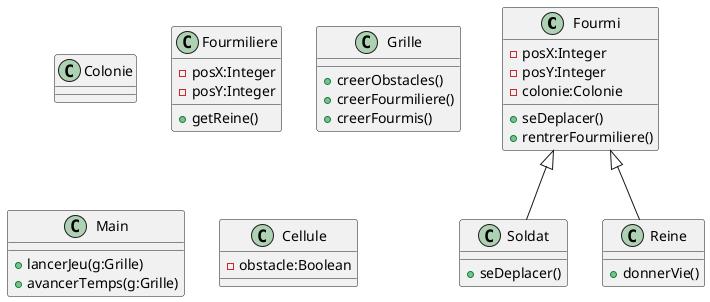 @startuml
'https://plantuml.com/class-diagram

class Fourmi
{
    +seDeplacer()
    +rentrerFourmiliere()
    -posX:Integer
    -posY:Integer
    -colonie:Colonie
}

class Colonie
{

}


class Fourmiliere
{
    -posX:Integer
    -posY:Integer
    +getReine()
}

class Soldat extends Fourmi
{
    +seDeplacer()
}


class Reine extends Fourmi
{
    +donnerVie()
}

class Grille
{
    +creerObstacles()
    +creerFourmiliere()
    +creerFourmis()
}

class Main
{
    +lancerJeu(g:Grille)
    +avancerTemps(g:Grille)
}

class Cellule
{

    -obstacle:Boolean
}


@enduml